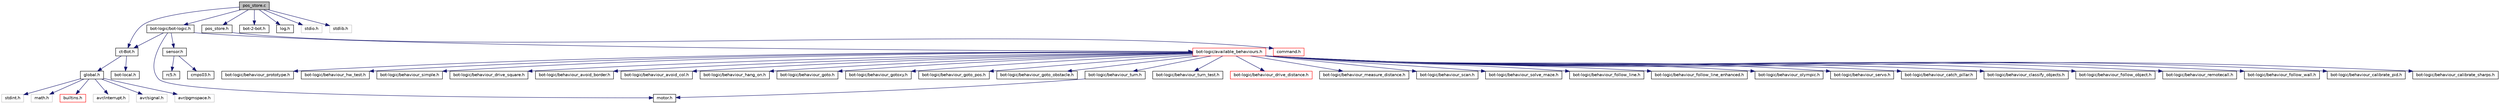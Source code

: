 digraph G
{
  edge [fontname="Helvetica",fontsize="10",labelfontname="Helvetica",labelfontsize="10"];
  node [fontname="Helvetica",fontsize="10",shape=record];
  Node1 [label="pos_store.c",height=0.2,width=0.4,color="black", fillcolor="grey75", style="filled" fontcolor="black"];
  Node1 -> Node2 [color="midnightblue",fontsize="10",style="solid",fontname="Helvetica"];
  Node2 [label="ct-Bot.h",height=0.2,width=0.4,color="black", fillcolor="white", style="filled",URL="$ct-Bot_8h.html",tooltip="globale Schalter fuer die einzelnen Bot-Funktionalitaeten"];
  Node2 -> Node3 [color="midnightblue",fontsize="10",style="solid",fontname="Helvetica"];
  Node3 [label="global.h",height=0.2,width=0.4,color="black", fillcolor="white", style="filled",URL="$global_8h.html",tooltip="Allgemeine Definitionen und Datentypen."];
  Node3 -> Node4 [color="midnightblue",fontsize="10",style="solid",fontname="Helvetica"];
  Node4 [label="stdint.h",height=0.2,width=0.4,color="grey75", fillcolor="white", style="filled"];
  Node3 -> Node5 [color="midnightblue",fontsize="10",style="solid",fontname="Helvetica"];
  Node5 [label="math.h",height=0.2,width=0.4,color="grey75", fillcolor="white", style="filled"];
  Node3 -> Node6 [color="midnightblue",fontsize="10",style="solid",fontname="Helvetica"];
  Node6 [label="builtins.h",height=0.2,width=0.4,color="red", fillcolor="white", style="filled",URL="$builtins_8h.html",tooltip="Compiler-Builtins mit Fallback fuer aeltere avr-libc Versionen."];
  Node3 -> Node7 [color="midnightblue",fontsize="10",style="solid",fontname="Helvetica"];
  Node7 [label="avr/interrupt.h",height=0.2,width=0.4,color="grey75", fillcolor="white", style="filled"];
  Node3 -> Node8 [color="midnightblue",fontsize="10",style="solid",fontname="Helvetica"];
  Node8 [label="avr/signal.h",height=0.2,width=0.4,color="grey75", fillcolor="white", style="filled"];
  Node3 -> Node9 [color="midnightblue",fontsize="10",style="solid",fontname="Helvetica"];
  Node9 [label="avr/pgmspace.h",height=0.2,width=0.4,color="grey75", fillcolor="white", style="filled"];
  Node2 -> Node10 [color="midnightblue",fontsize="10",style="solid",fontname="Helvetica"];
  Node10 [label="bot-local.h",height=0.2,width=0.4,color="black", fillcolor="white", style="filled",URL="$bot-local_8h.html",tooltip="Konstanten, die den Bot an reale Umgebungen anpassen."];
  Node1 -> Node11 [color="midnightblue",fontsize="10",style="solid",fontname="Helvetica"];
  Node11 [label="bot-logic/bot-logic.h",height=0.2,width=0.4,color="black", fillcolor="white", style="filled",URL="$bot-logic_8h.html",tooltip="High-Level-Routinen fuer die Steuerung des c&#39;t-Bots."];
  Node11 -> Node2 [color="midnightblue",fontsize="10",style="solid",fontname="Helvetica"];
  Node11 -> Node12 [color="midnightblue",fontsize="10",style="solid",fontname="Helvetica"];
  Node12 [label="motor.h",height=0.2,width=0.4,color="black", fillcolor="white", style="filled",URL="$motor_8h.html",tooltip="High-Level Routinen fuer die Motorsteuerung des c&#39;t-Bots."];
  Node11 -> Node13 [color="midnightblue",fontsize="10",style="solid",fontname="Helvetica"];
  Node13 [label="sensor.h",height=0.2,width=0.4,color="black", fillcolor="white", style="filled",URL="$sensor_8h.html",tooltip="Architekturunabhaengiger Teil der Sensorsteuerung."];
  Node13 -> Node14 [color="midnightblue",fontsize="10",style="solid",fontname="Helvetica"];
  Node14 [label="rc5.h",height=0.2,width=0.4,color="black", fillcolor="white", style="filled",URL="$rc5_8h.html",tooltip="RC5-Fernbedienung / Basic-Tasten-Handler."];
  Node13 -> Node15 [color="midnightblue",fontsize="10",style="solid",fontname="Helvetica"];
  Node15 [label="cmps03.h",height=0.2,width=0.4,color="black", fillcolor="white", style="filled",URL="$cmps03_8h.html",tooltip="CMPS03-Treiber."];
  Node11 -> Node16 [color="midnightblue",fontsize="10",style="solid",fontname="Helvetica"];
  Node16 [label="bot-logic/available_behaviours.h",height=0.2,width=0.4,color="red", fillcolor="white", style="filled",URL="$available__behaviours_8h.html",tooltip="globale Schalter fuer die einzelnen Verhalten"];
  Node16 -> Node17 [color="midnightblue",fontsize="10",style="solid",fontname="Helvetica"];
  Node17 [label="bot-logic/behaviour_prototype.h",height=0.2,width=0.4,color="black", fillcolor="white", style="filled",URL="$behaviour__prototype_8h.html",tooltip="Rohling fuer eigene Verhalten."];
  Node16 -> Node18 [color="midnightblue",fontsize="10",style="solid",fontname="Helvetica"];
  Node18 [label="bot-logic/behaviour_hw_test.h",height=0.2,width=0.4,color="black", fillcolor="white", style="filled",URL="$behaviour__hw__test_8h.html",tooltip="Testcode fuer die Bot-Hardware (ehemals TEST_AVAILABLE_ANALOG, _DIGITAL, _MOTOR)"];
  Node16 -> Node19 [color="midnightblue",fontsize="10",style="solid",fontname="Helvetica"];
  Node19 [label="bot-logic/behaviour_simple.h",height=0.2,width=0.4,color="black", fillcolor="white", style="filled",URL="$behaviour__simple_8h.html",tooltip="ganz einfache Beispielverhalten Diese Datei sollte der Einstiegspunkt fuer eigene Experimente sein..."];
  Node16 -> Node20 [color="midnightblue",fontsize="10",style="solid",fontname="Helvetica"];
  Node20 [label="bot-logic/behaviour_drive_square.h",height=0.2,width=0.4,color="black", fillcolor="white", style="filled",URL="$behaviour__drive__square_8h.html",tooltip="Bot faehrt im Quadrat."];
  Node16 -> Node21 [color="midnightblue",fontsize="10",style="solid",fontname="Helvetica"];
  Node21 [label="bot-logic/behaviour_avoid_border.h",height=0.2,width=0.4,color="black", fillcolor="white", style="filled",URL="$behaviour__avoid__border_8h.html",tooltip="Vermeide Abgruende."];
  Node16 -> Node22 [color="midnightblue",fontsize="10",style="solid",fontname="Helvetica"];
  Node22 [label="bot-logic/behaviour_avoid_col.h",height=0.2,width=0.4,color="black", fillcolor="white", style="filled",URL="$behaviour__avoid__col_8h.html",tooltip="Vermeide Kollisionen."];
  Node16 -> Node23 [color="midnightblue",fontsize="10",style="solid",fontname="Helvetica"];
  Node23 [label="bot-logic/behaviour_hang_on.h",height=0.2,width=0.4,color="black", fillcolor="white", style="filled",URL="$behaviour__hang__on_8h.html",tooltip="Haengenbleiben Notfallverhalten."];
  Node16 -> Node24 [color="midnightblue",fontsize="10",style="solid",fontname="Helvetica"];
  Node24 [label="bot-logic/behaviour_goto.h",height=0.2,width=0.4,color="black", fillcolor="white", style="filled",URL="$behaviour__goto_8h.html",tooltip="Bot faehrt einen Punkt an."];
  Node16 -> Node25 [color="midnightblue",fontsize="10",style="solid",fontname="Helvetica"];
  Node25 [label="bot-logic/behaviour_gotoxy.h",height=0.2,width=0.4,color="black", fillcolor="white", style="filled",URL="$behaviour__gotoxy_8h.html",tooltip="Bot faehrt eine Position an."];
  Node16 -> Node26 [color="midnightblue",fontsize="10",style="solid",fontname="Helvetica"];
  Node26 [label="bot-logic/behaviour_goto_pos.h",height=0.2,width=0.4,color="black", fillcolor="white", style="filled",URL="$behaviour__goto__pos_8h.html",tooltip="Anfahren einer Position."];
  Node16 -> Node27 [color="midnightblue",fontsize="10",style="solid",fontname="Helvetica"];
  Node27 [label="bot-logic/behaviour_goto_obstacle.h",height=0.2,width=0.4,color="black", fillcolor="white", style="filled",URL="$behaviour__goto__obstacle_8h.html",tooltip="Anfahren eines Hindernisses."];
  Node16 -> Node28 [color="midnightblue",fontsize="10",style="solid",fontname="Helvetica"];
  Node28 [label="bot-logic/behaviour_turn.h",height=0.2,width=0.4,color="black", fillcolor="white", style="filled",URL="$behaviour__turn_8h.html",tooltip="Drehe den Bot."];
  Node28 -> Node12 [color="midnightblue",fontsize="10",style="solid",fontname="Helvetica"];
  Node16 -> Node29 [color="midnightblue",fontsize="10",style="solid",fontname="Helvetica"];
  Node29 [label="bot-logic/behaviour_turn_test.h",height=0.2,width=0.4,color="black", fillcolor="white", style="filled",URL="$behaviour__turn__test_8h.html",tooltip="Fuehrt mehrere Drehungen mit bot_turn() aus und misst die Fehler."];
  Node16 -> Node30 [color="midnightblue",fontsize="10",style="solid",fontname="Helvetica"];
  Node30 [label="bot-logic/behaviour_drive_distance.h",height=0.2,width=0.4,color="red", fillcolor="white", style="filled",URL="$behaviour__drive__distance_8h.html",tooltip="Bot faehrt ein Stueck."];
  Node16 -> Node31 [color="midnightblue",fontsize="10",style="solid",fontname="Helvetica"];
  Node31 [label="bot-logic/behaviour_measure_distance.h",height=0.2,width=0.4,color="black", fillcolor="white", style="filled",URL="$behaviour__measure__distance_8h.html",tooltip="Ermittelt die aktuelle Entfernung eines Hindernisses mit den Distanzsensoren."];
  Node16 -> Node32 [color="midnightblue",fontsize="10",style="solid",fontname="Helvetica"];
  Node32 [label="bot-logic/behaviour_scan.h",height=0.2,width=0.4,color="black", fillcolor="white", style="filled",URL="$behaviour__scan_8h.html",tooltip="Scannt die Umgebung und traegt sie in die Karte ein."];
  Node16 -> Node33 [color="midnightblue",fontsize="10",style="solid",fontname="Helvetica"];
  Node33 [label="bot-logic/behaviour_solve_maze.h",height=0.2,width=0.4,color="black", fillcolor="white", style="filled",URL="$behaviour__solve__maze_8h.html",tooltip="Wandfolger durchs Labyrinth."];
  Node16 -> Node34 [color="midnightblue",fontsize="10",style="solid",fontname="Helvetica"];
  Node34 [label="bot-logic/behaviour_follow_line.h",height=0.2,width=0.4,color="black", fillcolor="white", style="filled",URL="$behaviour__follow__line_8h.html",tooltip="Linienverfolger."];
  Node16 -> Node35 [color="midnightblue",fontsize="10",style="solid",fontname="Helvetica"];
  Node35 [label="bot-logic/behaviour_follow_line_enhanced.h",height=0.2,width=0.4,color="black", fillcolor="white", style="filled",URL="$behaviour__follow__line__enhanced_8h.html",tooltip="erweiterter Linienverfolger, der auch mit Unterbrechungen und Hindernissen klarkommt"];
  Node16 -> Node36 [color="midnightblue",fontsize="10",style="solid",fontname="Helvetica"];
  Node36 [label="bot-logic/behaviour_olympic.h",height=0.2,width=0.4,color="black", fillcolor="white", style="filled",URL="$behaviour__olympic_8h.html",tooltip="Bot sucht Saeulen und faehrt dann Slalom."];
  Node16 -> Node37 [color="midnightblue",fontsize="10",style="solid",fontname="Helvetica"];
  Node37 [label="bot-logic/behaviour_servo.h",height=0.2,width=0.4,color="black", fillcolor="white", style="filled",URL="$behaviour__servo_8h.html",tooltip="kontrolliert die Servos"];
  Node16 -> Node38 [color="midnightblue",fontsize="10",style="solid",fontname="Helvetica"];
  Node38 [label="bot-logic/behaviour_catch_pillar.h",height=0.2,width=0.4,color="black", fillcolor="white", style="filled",URL="$behaviour__catch__pillar_8h.html",tooltip="Sucht nach einer Dose und faengt sie ein."];
  Node16 -> Node39 [color="midnightblue",fontsize="10",style="solid",fontname="Helvetica"];
  Node39 [label="bot-logic/behaviour_classify_objects.h",height=0.2,width=0.4,color="black", fillcolor="white", style="filled",URL="$behaviour__classify__objects_8h.html"];
  Node16 -> Node40 [color="midnightblue",fontsize="10",style="solid",fontname="Helvetica"];
  Node40 [label="bot-logic/behaviour_follow_object.h",height=0.2,width=0.4,color="black", fillcolor="white", style="filled",URL="$behaviour__follow__object_8h.html",tooltip="Verfolgung beweglicher Objekte."];
  Node16 -> Node41 [color="midnightblue",fontsize="10",style="solid",fontname="Helvetica"];
  Node41 [label="bot-logic/behaviour_remotecall.h",height=0.2,width=0.4,color="black", fillcolor="white", style="filled",URL="$behaviour__remotecall_8h.html",tooltip="Ruft auf ein Kommando hin andere Verhalten auf und bestaetigt dann ihre Ausfuehrung."];
  Node16 -> Node42 [color="midnightblue",fontsize="10",style="solid",fontname="Helvetica"];
  Node42 [label="bot-logic/behaviour_follow_wall.h",height=0.2,width=0.4,color="black", fillcolor="white", style="filled",URL="$behaviour__follow__wall_8h.html",tooltip="Wandfolger Explorer."];
  Node16 -> Node43 [color="midnightblue",fontsize="10",style="solid",fontname="Helvetica"];
  Node43 [label="bot-logic/behaviour_calibrate_pid.h",height=0.2,width=0.4,color="black", fillcolor="white", style="filled",URL="$behaviour__calibrate__pid_8h.html",tooltip="Kalibriert die Motorregelung des Bots."];
  Node16 -> Node44 [color="midnightblue",fontsize="10",style="solid",fontname="Helvetica"];
  Node44 [label="bot-logic/behaviour_calibrate_sharps.h",height=0.2,width=0.4,color="black", fillcolor="white", style="filled",URL="$behaviour__calibrate__sharps_8h.html",tooltip="Kalibriert die Distanzsensoren des Bots."];
  Node1 -> Node45 [color="midnightblue",fontsize="10",style="solid",fontname="Helvetica"];
  Node45 [label="pos_store.h",height=0.2,width=0.4,color="black", fillcolor="white", style="filled",URL="$pos__store_8h.html",tooltip="Implementierung eines Positionsspeichers mit den ueblichen Stackbefehlen push(), pop() und FIFO-Befeh..."];
  Node45 -> Node46 [color="midnightblue",fontsize="10",style="solid",fontname="Helvetica"];
  Node46 [label="command.h",height=0.2,width=0.4,color="red", fillcolor="white", style="filled",URL="$command_8h.html",tooltip="Kommando-Management."];
  Node1 -> Node47 [color="midnightblue",fontsize="10",style="solid",fontname="Helvetica"];
  Node47 [label="bot-2-bot.h",height=0.2,width=0.4,color="black", fillcolor="white", style="filled",URL="$bot-2-bot_8h.html",tooltip="Bot-2-Bot-Kommunikation."];
  Node1 -> Node48 [color="midnightblue",fontsize="10",style="solid",fontname="Helvetica"];
  Node48 [label="log.h",height=0.2,width=0.4,color="black", fillcolor="white", style="filled",URL="$log_8h.html",tooltip="Routinen zum Loggen von Informationen."];
  Node1 -> Node49 [color="midnightblue",fontsize="10",style="solid",fontname="Helvetica"];
  Node49 [label="stdio.h",height=0.2,width=0.4,color="grey75", fillcolor="white", style="filled"];
  Node1 -> Node50 [color="midnightblue",fontsize="10",style="solid",fontname="Helvetica"];
  Node50 [label="stdlib.h",height=0.2,width=0.4,color="grey75", fillcolor="white", style="filled"];
}
